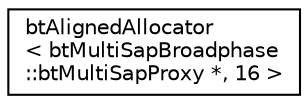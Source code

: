 digraph "Graphical Class Hierarchy"
{
  edge [fontname="Helvetica",fontsize="10",labelfontname="Helvetica",labelfontsize="10"];
  node [fontname="Helvetica",fontsize="10",shape=record];
  rankdir="LR";
  Node1 [label="btAlignedAllocator\l\< btMultiSapBroadphase\l::btMultiSapProxy *, 16 \>",height=0.2,width=0.4,color="black", fillcolor="white", style="filled",URL="$classbt_aligned_allocator.html"];
}
